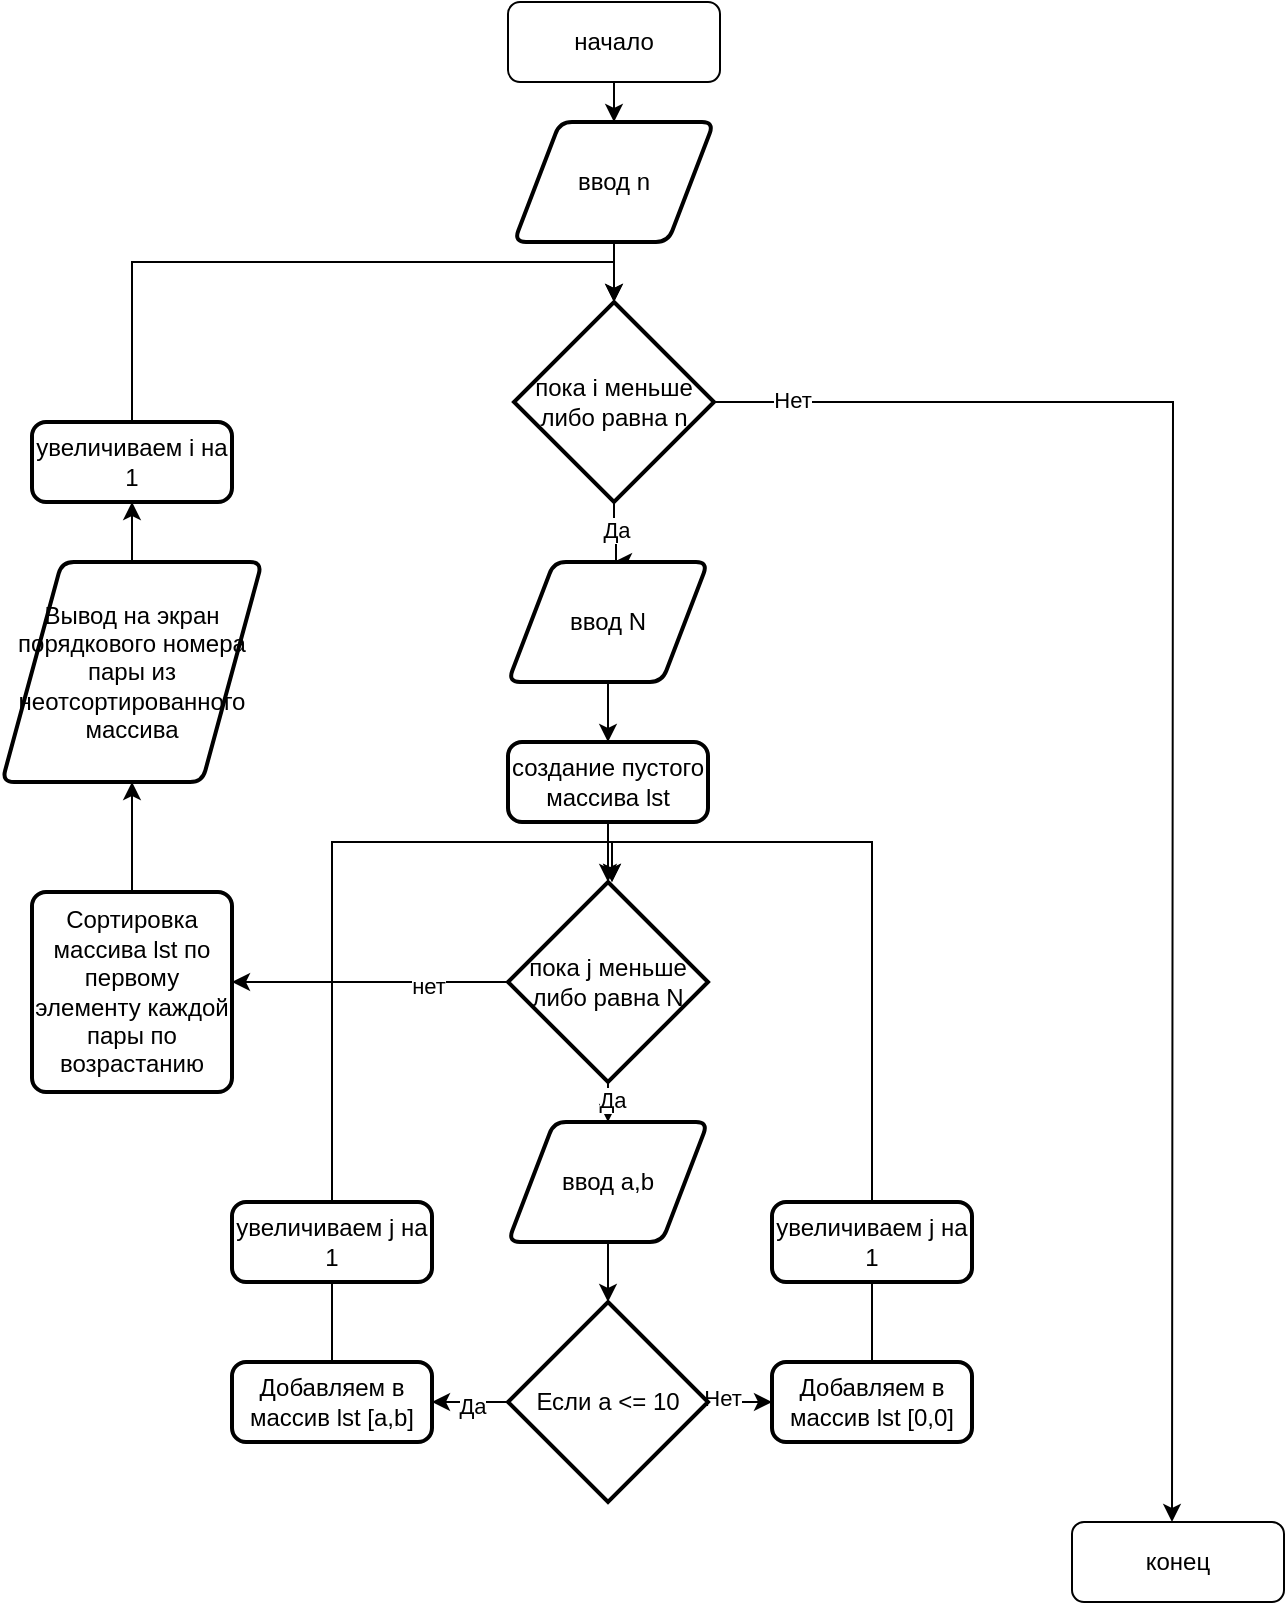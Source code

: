 <mxfile version="22.0.4" type="device">
  <diagram id="C5RBs43oDa-KdzZeNtuy" name="Page-1">
    <mxGraphModel dx="1434" dy="790" grid="1" gridSize="10" guides="1" tooltips="1" connect="1" arrows="1" fold="1" page="1" pageScale="1" pageWidth="827" pageHeight="1169" math="0" shadow="0">
      <root>
        <mxCell id="WIyWlLk6GJQsqaUBKTNV-0" />
        <mxCell id="WIyWlLk6GJQsqaUBKTNV-1" parent="WIyWlLk6GJQsqaUBKTNV-0" />
        <mxCell id="kcDt6uRODlSMpMVpDLbX-7" style="edgeStyle=orthogonalEdgeStyle;rounded=0;orthogonalLoop=1;jettySize=auto;html=1;" parent="WIyWlLk6GJQsqaUBKTNV-1" source="kcDt6uRODlSMpMVpDLbX-5" target="kcDt6uRODlSMpMVpDLbX-6" edge="1">
          <mxGeometry relative="1" as="geometry" />
        </mxCell>
        <mxCell id="kcDt6uRODlSMpMVpDLbX-5" value="начало" style="rounded=1;whiteSpace=wrap;html=1;" parent="WIyWlLk6GJQsqaUBKTNV-1" vertex="1">
          <mxGeometry x="348" y="40" width="106" height="40" as="geometry" />
        </mxCell>
        <mxCell id="kcDt6uRODlSMpMVpDLbX-9" style="edgeStyle=orthogonalEdgeStyle;rounded=0;orthogonalLoop=1;jettySize=auto;html=1;" parent="WIyWlLk6GJQsqaUBKTNV-1" source="kcDt6uRODlSMpMVpDLbX-6" edge="1">
          <mxGeometry relative="1" as="geometry">
            <mxPoint x="401" y="190" as="targetPoint" />
          </mxGeometry>
        </mxCell>
        <mxCell id="kcDt6uRODlSMpMVpDLbX-6" value="ввод n" style="shape=parallelogram;html=1;strokeWidth=2;perimeter=parallelogramPerimeter;whiteSpace=wrap;rounded=1;arcSize=12;size=0.23;" parent="WIyWlLk6GJQsqaUBKTNV-1" vertex="1">
          <mxGeometry x="351" y="100" width="100" height="60" as="geometry" />
        </mxCell>
        <mxCell id="kcDt6uRODlSMpMVpDLbX-10" style="edgeStyle=orthogonalEdgeStyle;rounded=0;orthogonalLoop=1;jettySize=auto;html=1;" parent="WIyWlLk6GJQsqaUBKTNV-1" source="kcDt6uRODlSMpMVpDLbX-8" edge="1">
          <mxGeometry relative="1" as="geometry">
            <mxPoint x="401" y="320" as="targetPoint" />
            <Array as="points">
              <mxPoint x="401" y="305" />
              <mxPoint x="402" y="305" />
            </Array>
          </mxGeometry>
        </mxCell>
        <mxCell id="kcDt6uRODlSMpMVpDLbX-34" value="Да" style="edgeLabel;html=1;align=center;verticalAlign=middle;resizable=0;points=[];" parent="kcDt6uRODlSMpMVpDLbX-10" vertex="1" connectable="0">
          <mxGeometry x="-0.162" y="1" relative="1" as="geometry">
            <mxPoint as="offset" />
          </mxGeometry>
        </mxCell>
        <mxCell id="kcDt6uRODlSMpMVpDLbX-35" style="edgeStyle=orthogonalEdgeStyle;rounded=0;orthogonalLoop=1;jettySize=auto;html=1;" parent="WIyWlLk6GJQsqaUBKTNV-1" source="kcDt6uRODlSMpMVpDLbX-8" edge="1">
          <mxGeometry relative="1" as="geometry">
            <mxPoint x="680" y="800" as="targetPoint" />
          </mxGeometry>
        </mxCell>
        <mxCell id="kcDt6uRODlSMpMVpDLbX-36" value="Нет" style="edgeLabel;html=1;align=center;verticalAlign=middle;resizable=0;points=[];" parent="kcDt6uRODlSMpMVpDLbX-35" vertex="1" connectable="0">
          <mxGeometry x="-0.901" y="1" relative="1" as="geometry">
            <mxPoint as="offset" />
          </mxGeometry>
        </mxCell>
        <mxCell id="kcDt6uRODlSMpMVpDLbX-8" value="пока i меньше либо равна n" style="strokeWidth=2;html=1;shape=mxgraph.flowchart.decision;whiteSpace=wrap;" parent="WIyWlLk6GJQsqaUBKTNV-1" vertex="1">
          <mxGeometry x="351" y="190" width="100" height="100" as="geometry" />
        </mxCell>
        <mxCell id="kcDt6uRODlSMpMVpDLbX-21" style="edgeStyle=orthogonalEdgeStyle;rounded=0;orthogonalLoop=1;jettySize=auto;html=1;entryX=0.5;entryY=0;entryDx=0;entryDy=0;" parent="WIyWlLk6GJQsqaUBKTNV-1" source="kcDt6uRODlSMpMVpDLbX-11" target="kcDt6uRODlSMpMVpDLbX-20" edge="1">
          <mxGeometry relative="1" as="geometry" />
        </mxCell>
        <mxCell id="kcDt6uRODlSMpMVpDLbX-11" value="ввод N" style="shape=parallelogram;html=1;strokeWidth=2;perimeter=parallelogramPerimeter;whiteSpace=wrap;rounded=1;arcSize=12;size=0.23;" parent="WIyWlLk6GJQsqaUBKTNV-1" vertex="1">
          <mxGeometry x="348" y="320" width="100" height="60" as="geometry" />
        </mxCell>
        <mxCell id="kcDt6uRODlSMpMVpDLbX-17" style="edgeStyle=orthogonalEdgeStyle;rounded=0;orthogonalLoop=1;jettySize=auto;html=1;" parent="WIyWlLk6GJQsqaUBKTNV-1" source="kcDt6uRODlSMpMVpDLbX-12" edge="1">
          <mxGeometry relative="1" as="geometry">
            <mxPoint x="398" y="600" as="targetPoint" />
          </mxGeometry>
        </mxCell>
        <mxCell id="kcDt6uRODlSMpMVpDLbX-31" value="Да" style="edgeLabel;html=1;align=center;verticalAlign=middle;resizable=0;points=[];" parent="kcDt6uRODlSMpMVpDLbX-17" vertex="1" connectable="0">
          <mxGeometry x="-0.429" y="1" relative="1" as="geometry">
            <mxPoint x="1" y="3" as="offset" />
          </mxGeometry>
        </mxCell>
        <mxCell id="kcDt6uRODlSMpMVpDLbX-38" style="edgeStyle=orthogonalEdgeStyle;rounded=0;orthogonalLoop=1;jettySize=auto;html=1;" parent="WIyWlLk6GJQsqaUBKTNV-1" source="kcDt6uRODlSMpMVpDLbX-12" edge="1">
          <mxGeometry relative="1" as="geometry">
            <mxPoint x="210" y="530" as="targetPoint" />
          </mxGeometry>
        </mxCell>
        <mxCell id="kcDt6uRODlSMpMVpDLbX-45" value="нет" style="edgeLabel;html=1;align=center;verticalAlign=middle;resizable=0;points=[];" parent="kcDt6uRODlSMpMVpDLbX-38" vertex="1" connectable="0">
          <mxGeometry x="-0.41" y="2" relative="1" as="geometry">
            <mxPoint x="1" as="offset" />
          </mxGeometry>
        </mxCell>
        <mxCell id="kcDt6uRODlSMpMVpDLbX-12" value="пока j меньше либо равна N" style="strokeWidth=2;html=1;shape=mxgraph.flowchart.decision;whiteSpace=wrap;" parent="WIyWlLk6GJQsqaUBKTNV-1" vertex="1">
          <mxGeometry x="348" y="480" width="100" height="100" as="geometry" />
        </mxCell>
        <mxCell id="kcDt6uRODlSMpMVpDLbX-19" style="edgeStyle=orthogonalEdgeStyle;rounded=0;orthogonalLoop=1;jettySize=auto;html=1;" parent="WIyWlLk6GJQsqaUBKTNV-1" source="kcDt6uRODlSMpMVpDLbX-14" edge="1">
          <mxGeometry relative="1" as="geometry">
            <mxPoint x="398" y="690" as="targetPoint" />
          </mxGeometry>
        </mxCell>
        <mxCell id="kcDt6uRODlSMpMVpDLbX-14" value="ввод a,b" style="shape=parallelogram;html=1;strokeWidth=2;perimeter=parallelogramPerimeter;whiteSpace=wrap;rounded=1;arcSize=12;size=0.23;" parent="WIyWlLk6GJQsqaUBKTNV-1" vertex="1">
          <mxGeometry x="348" y="600" width="100" height="60" as="geometry" />
        </mxCell>
        <mxCell id="kcDt6uRODlSMpMVpDLbX-23" style="edgeStyle=orthogonalEdgeStyle;rounded=0;orthogonalLoop=1;jettySize=auto;html=1;" parent="WIyWlLk6GJQsqaUBKTNV-1" source="kcDt6uRODlSMpMVpDLbX-18" edge="1">
          <mxGeometry relative="1" as="geometry">
            <mxPoint x="310" y="740" as="targetPoint" />
          </mxGeometry>
        </mxCell>
        <mxCell id="kcDt6uRODlSMpMVpDLbX-24" value="Да" style="edgeLabel;html=1;align=center;verticalAlign=middle;resizable=0;points=[];" parent="kcDt6uRODlSMpMVpDLbX-23" vertex="1" connectable="0">
          <mxGeometry x="-0.117" y="2" relative="1" as="geometry">
            <mxPoint x="-1" as="offset" />
          </mxGeometry>
        </mxCell>
        <mxCell id="kcDt6uRODlSMpMVpDLbX-25" style="edgeStyle=orthogonalEdgeStyle;rounded=0;orthogonalLoop=1;jettySize=auto;html=1;" parent="WIyWlLk6GJQsqaUBKTNV-1" source="kcDt6uRODlSMpMVpDLbX-18" edge="1">
          <mxGeometry relative="1" as="geometry">
            <mxPoint x="480" y="740" as="targetPoint" />
          </mxGeometry>
        </mxCell>
        <mxCell id="kcDt6uRODlSMpMVpDLbX-26" value="Нет" style="edgeLabel;html=1;align=center;verticalAlign=middle;resizable=0;points=[];" parent="kcDt6uRODlSMpMVpDLbX-25" vertex="1" connectable="0">
          <mxGeometry x="-0.631" y="2" relative="1" as="geometry">
            <mxPoint x="1" as="offset" />
          </mxGeometry>
        </mxCell>
        <mxCell id="kcDt6uRODlSMpMVpDLbX-18" value="Если a &amp;lt;= 10" style="strokeWidth=2;html=1;shape=mxgraph.flowchart.decision;whiteSpace=wrap;" parent="WIyWlLk6GJQsqaUBKTNV-1" vertex="1">
          <mxGeometry x="348" y="690" width="100" height="100" as="geometry" />
        </mxCell>
        <mxCell id="kcDt6uRODlSMpMVpDLbX-22" style="edgeStyle=orthogonalEdgeStyle;rounded=0;orthogonalLoop=1;jettySize=auto;html=1;" parent="WIyWlLk6GJQsqaUBKTNV-1" source="kcDt6uRODlSMpMVpDLbX-20" edge="1">
          <mxGeometry relative="1" as="geometry">
            <mxPoint x="398" y="480" as="targetPoint" />
          </mxGeometry>
        </mxCell>
        <mxCell id="kcDt6uRODlSMpMVpDLbX-20" value="создание пустого массива lst" style="rounded=1;whiteSpace=wrap;html=1;absoluteArcSize=1;arcSize=14;strokeWidth=2;" parent="WIyWlLk6GJQsqaUBKTNV-1" vertex="1">
          <mxGeometry x="348" y="410" width="100" height="40" as="geometry" />
        </mxCell>
        <mxCell id="kcDt6uRODlSMpMVpDLbX-30" style="edgeStyle=orthogonalEdgeStyle;rounded=0;orthogonalLoop=1;jettySize=auto;html=1;exitX=0.5;exitY=0;exitDx=0;exitDy=0;" parent="WIyWlLk6GJQsqaUBKTNV-1" source="kcDt6uRODlSMpMVpDLbX-27" edge="1">
          <mxGeometry relative="1" as="geometry">
            <mxPoint x="400" y="480" as="targetPoint" />
            <Array as="points">
              <mxPoint x="260" y="460" />
              <mxPoint x="400" y="460" />
            </Array>
          </mxGeometry>
        </mxCell>
        <mxCell id="kcDt6uRODlSMpMVpDLbX-27" value="Добавляем в массив lst [a,b]" style="rounded=1;whiteSpace=wrap;html=1;absoluteArcSize=1;arcSize=14;strokeWidth=2;" parent="WIyWlLk6GJQsqaUBKTNV-1" vertex="1">
          <mxGeometry x="210" y="720" width="100" height="40" as="geometry" />
        </mxCell>
        <mxCell id="kcDt6uRODlSMpMVpDLbX-29" style="edgeStyle=orthogonalEdgeStyle;rounded=0;orthogonalLoop=1;jettySize=auto;html=1;exitX=0.5;exitY=0;exitDx=0;exitDy=0;" parent="WIyWlLk6GJQsqaUBKTNV-1" source="kcDt6uRODlSMpMVpDLbX-28" edge="1">
          <mxGeometry relative="1" as="geometry">
            <mxPoint x="400" y="480" as="targetPoint" />
            <Array as="points">
              <mxPoint x="530" y="460" />
            </Array>
          </mxGeometry>
        </mxCell>
        <mxCell id="kcDt6uRODlSMpMVpDLbX-28" value="Добавляем в массив lst [0,0]" style="rounded=1;whiteSpace=wrap;html=1;absoluteArcSize=1;arcSize=14;strokeWidth=2;" parent="WIyWlLk6GJQsqaUBKTNV-1" vertex="1">
          <mxGeometry x="480" y="720" width="100" height="40" as="geometry" />
        </mxCell>
        <mxCell id="kcDt6uRODlSMpMVpDLbX-37" value="конец" style="rounded=1;whiteSpace=wrap;html=1;" parent="WIyWlLk6GJQsqaUBKTNV-1" vertex="1">
          <mxGeometry x="630" y="800" width="106" height="40" as="geometry" />
        </mxCell>
        <mxCell id="kcDt6uRODlSMpMVpDLbX-42" style="edgeStyle=orthogonalEdgeStyle;rounded=0;orthogonalLoop=1;jettySize=auto;html=1;" parent="WIyWlLk6GJQsqaUBKTNV-1" source="kcDt6uRODlSMpMVpDLbX-41" edge="1">
          <mxGeometry relative="1" as="geometry">
            <mxPoint x="160" y="430" as="targetPoint" />
          </mxGeometry>
        </mxCell>
        <mxCell id="kcDt6uRODlSMpMVpDLbX-41" value="Сортировка массива lst по первому элементу каждой пары по возрастанию" style="rounded=1;whiteSpace=wrap;html=1;absoluteArcSize=1;arcSize=14;strokeWidth=2;" parent="WIyWlLk6GJQsqaUBKTNV-1" vertex="1">
          <mxGeometry x="110" y="485" width="100" height="100" as="geometry" />
        </mxCell>
        <mxCell id="jI85FJ5WDd04fTz0E9YN-0" value="увеличиваем j на 1" style="rounded=1;whiteSpace=wrap;html=1;absoluteArcSize=1;arcSize=14;strokeWidth=2;" vertex="1" parent="WIyWlLk6GJQsqaUBKTNV-1">
          <mxGeometry x="210" y="640" width="100" height="40" as="geometry" />
        </mxCell>
        <mxCell id="jI85FJ5WDd04fTz0E9YN-7" value="увеличиваем j на 1" style="rounded=1;whiteSpace=wrap;html=1;absoluteArcSize=1;arcSize=14;strokeWidth=2;" vertex="1" parent="WIyWlLk6GJQsqaUBKTNV-1">
          <mxGeometry x="480" y="640" width="100" height="40" as="geometry" />
        </mxCell>
        <mxCell id="jI85FJ5WDd04fTz0E9YN-14" style="edgeStyle=orthogonalEdgeStyle;rounded=0;orthogonalLoop=1;jettySize=auto;html=1;entryX=0.5;entryY=0;entryDx=0;entryDy=0;entryPerimeter=0;exitX=0.5;exitY=0;exitDx=0;exitDy=0;" edge="1" parent="WIyWlLk6GJQsqaUBKTNV-1" source="jI85FJ5WDd04fTz0E9YN-9" target="kcDt6uRODlSMpMVpDLbX-8">
          <mxGeometry relative="1" as="geometry">
            <mxPoint x="160" y="200" as="targetPoint" />
          </mxGeometry>
        </mxCell>
        <mxCell id="jI85FJ5WDd04fTz0E9YN-9" value="увеличиваем i на 1" style="rounded=1;whiteSpace=wrap;html=1;absoluteArcSize=1;arcSize=14;strokeWidth=2;" vertex="1" parent="WIyWlLk6GJQsqaUBKTNV-1">
          <mxGeometry x="110" y="250" width="100" height="40" as="geometry" />
        </mxCell>
        <mxCell id="jI85FJ5WDd04fTz0E9YN-12" style="edgeStyle=orthogonalEdgeStyle;rounded=0;orthogonalLoop=1;jettySize=auto;html=1;entryX=0.5;entryY=1;entryDx=0;entryDy=0;" edge="1" parent="WIyWlLk6GJQsqaUBKTNV-1" source="jI85FJ5WDd04fTz0E9YN-11" target="jI85FJ5WDd04fTz0E9YN-9">
          <mxGeometry relative="1" as="geometry" />
        </mxCell>
        <mxCell id="jI85FJ5WDd04fTz0E9YN-11" value="Вывод на экран порядкового номера пары из неотсортированного массива" style="shape=parallelogram;html=1;strokeWidth=2;perimeter=parallelogramPerimeter;whiteSpace=wrap;rounded=1;arcSize=12;size=0.23;" vertex="1" parent="WIyWlLk6GJQsqaUBKTNV-1">
          <mxGeometry x="95" y="320" width="130" height="110" as="geometry" />
        </mxCell>
      </root>
    </mxGraphModel>
  </diagram>
</mxfile>

